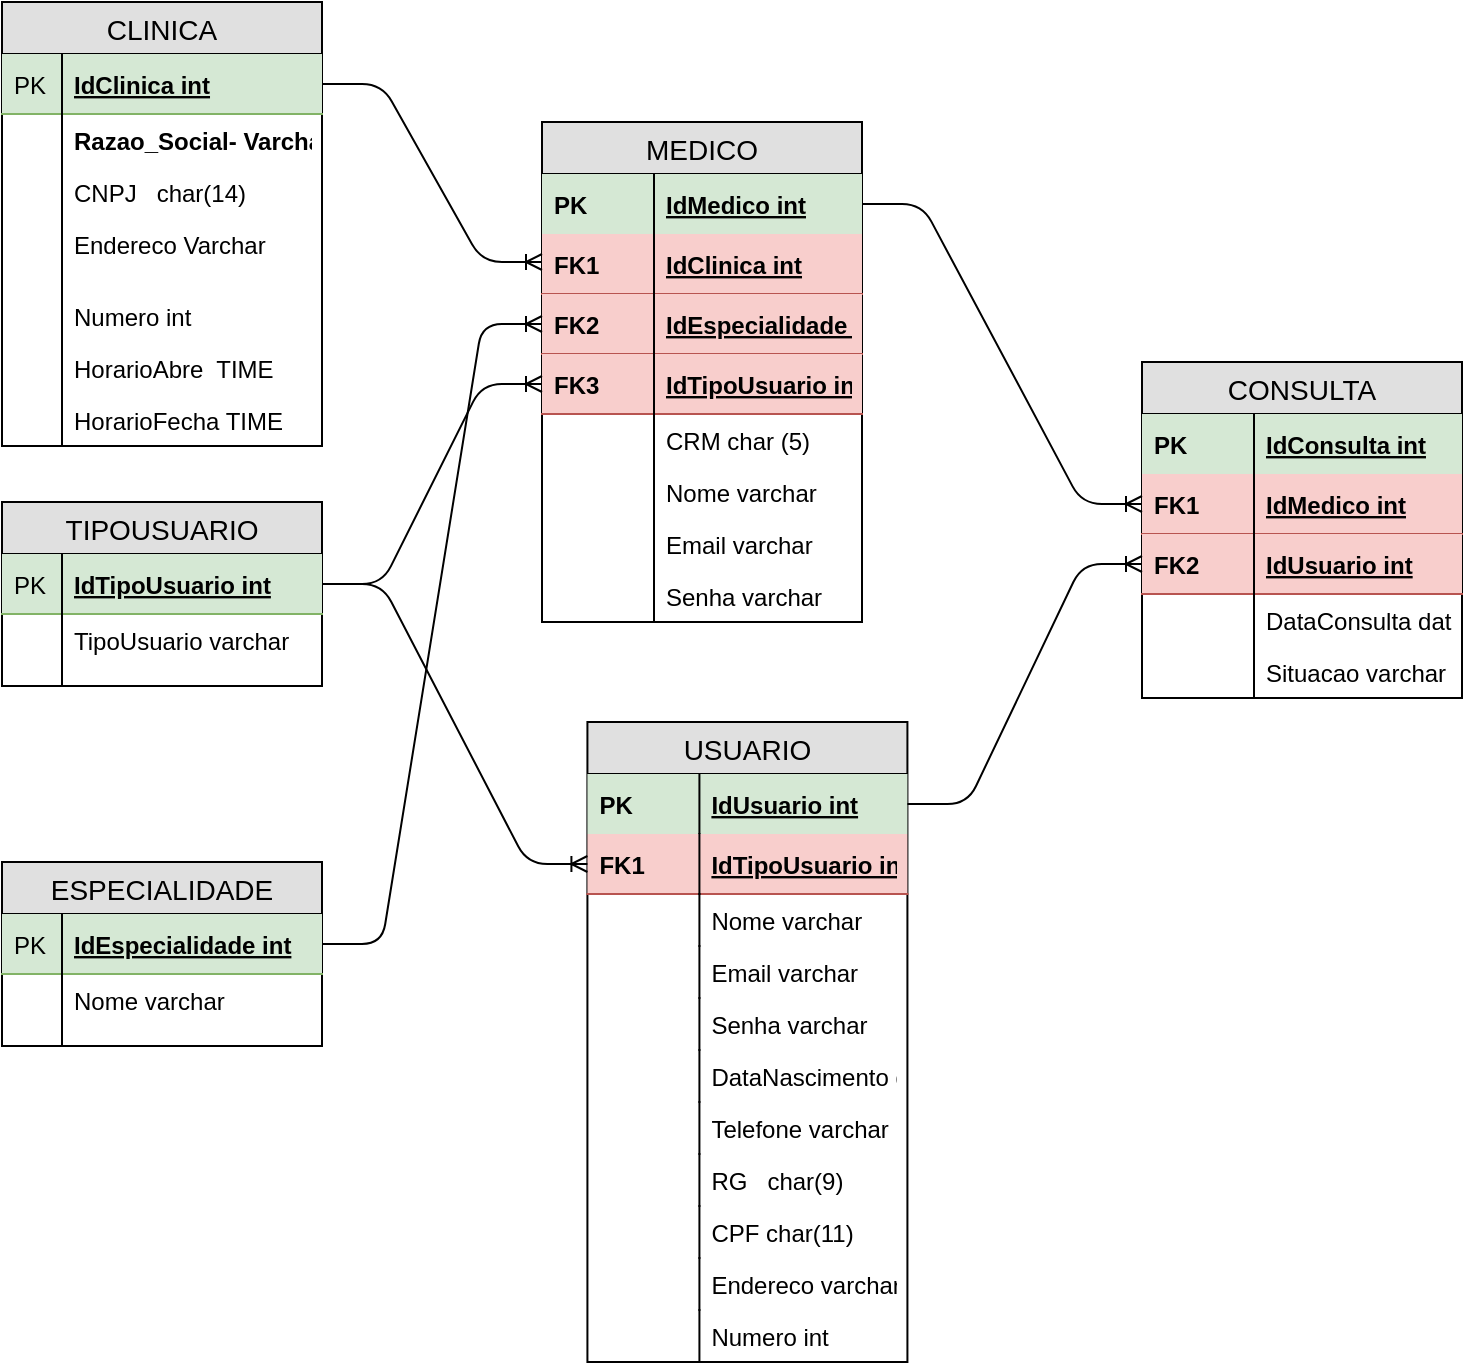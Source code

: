 <mxfile version="12.6.8"><diagram id="4eHoiyAixf6WIyjZ4Jpo" name="Page-1"><mxGraphModel dx="1221" dy="682" grid="1" gridSize="10" guides="1" tooltips="1" connect="1" arrows="1" fold="1" page="1" pageScale="1" pageWidth="827" pageHeight="1169" math="0" shadow="0"><root><mxCell id="0"/><mxCell id="1" parent="0"/><mxCell id="Pijw2RwQSGGwJUtsD_-1-62" value="CLINICA" style="swimlane;fontStyle=0;childLayout=stackLayout;horizontal=1;startSize=26;fillColor=#e0e0e0;horizontalStack=0;resizeParent=1;resizeParentMax=0;resizeLast=0;collapsible=1;marginBottom=0;swimlaneFillColor=#ffffff;align=center;fontSize=14;" parent="1" vertex="1"><mxGeometry x="40" y="10" width="160" height="222" as="geometry"/></mxCell><mxCell id="Pijw2RwQSGGwJUtsD_-1-63" value="IdClinica int" style="shape=partialRectangle;top=0;left=0;right=0;bottom=1;align=left;verticalAlign=middle;fillColor=#d5e8d4;spacingLeft=34;spacingRight=4;overflow=hidden;rotatable=0;points=[[0,0.5],[1,0.5]];portConstraint=eastwest;dropTarget=0;fontStyle=5;fontSize=12;strokeColor=#82b366;" parent="Pijw2RwQSGGwJUtsD_-1-62" vertex="1"><mxGeometry y="26" width="160" height="30" as="geometry"/></mxCell><mxCell id="Pijw2RwQSGGwJUtsD_-1-64" value="PK" style="shape=partialRectangle;top=0;left=0;bottom=0;fillColor=none;align=left;verticalAlign=middle;spacingLeft=4;spacingRight=4;overflow=hidden;rotatable=0;points=[];portConstraint=eastwest;part=1;fontSize=12;" parent="Pijw2RwQSGGwJUtsD_-1-63" vertex="1" connectable="0"><mxGeometry width="30" height="30" as="geometry"/></mxCell><mxCell id="Pijw2RwQSGGwJUtsD_-1-65" value="Razao_Social- Varchar" style="shape=partialRectangle;top=0;left=0;right=0;bottom=0;align=left;verticalAlign=top;fillColor=none;spacingLeft=34;spacingRight=4;overflow=hidden;rotatable=0;points=[[0,0.5],[1,0.5]];portConstraint=eastwest;dropTarget=0;fontSize=12;fontStyle=1" parent="Pijw2RwQSGGwJUtsD_-1-62" vertex="1"><mxGeometry y="56" width="160" height="26" as="geometry"/></mxCell><mxCell id="Pijw2RwQSGGwJUtsD_-1-66" value="" style="shape=partialRectangle;top=0;left=0;bottom=0;fillColor=none;align=left;verticalAlign=top;spacingLeft=4;spacingRight=4;overflow=hidden;rotatable=0;points=[];portConstraint=eastwest;part=1;fontSize=12;" parent="Pijw2RwQSGGwJUtsD_-1-65" vertex="1" connectable="0"><mxGeometry width="30" height="26" as="geometry"/></mxCell><mxCell id="Pijw2RwQSGGwJUtsD_-1-67" value="CNPJ   char(14)" style="shape=partialRectangle;top=0;left=0;right=0;bottom=0;align=left;verticalAlign=top;fillColor=none;spacingLeft=34;spacingRight=4;overflow=hidden;rotatable=0;points=[[0,0.5],[1,0.5]];portConstraint=eastwest;dropTarget=0;fontSize=12;" parent="Pijw2RwQSGGwJUtsD_-1-62" vertex="1"><mxGeometry y="82" width="160" height="26" as="geometry"/></mxCell><mxCell id="Pijw2RwQSGGwJUtsD_-1-68" value="" style="shape=partialRectangle;top=0;left=0;bottom=0;fillColor=none;align=left;verticalAlign=top;spacingLeft=4;spacingRight=4;overflow=hidden;rotatable=0;points=[];portConstraint=eastwest;part=1;fontSize=12;" parent="Pijw2RwQSGGwJUtsD_-1-67" vertex="1" connectable="0"><mxGeometry width="30" height="26" as="geometry"/></mxCell><mxCell id="Pijw2RwQSGGwJUtsD_-1-69" value="Endereco Varchar" style="shape=partialRectangle;top=0;left=0;right=0;bottom=0;align=left;verticalAlign=top;fillColor=none;spacingLeft=34;spacingRight=4;overflow=hidden;rotatable=0;points=[[0,0.5],[1,0.5]];portConstraint=eastwest;dropTarget=0;fontSize=12;" parent="Pijw2RwQSGGwJUtsD_-1-62" vertex="1"><mxGeometry y="108" width="160" height="26" as="geometry"/></mxCell><mxCell id="Pijw2RwQSGGwJUtsD_-1-70" value="" style="shape=partialRectangle;top=0;left=0;bottom=0;fillColor=none;align=left;verticalAlign=top;spacingLeft=4;spacingRight=4;overflow=hidden;rotatable=0;points=[];portConstraint=eastwest;part=1;fontSize=12;" parent="Pijw2RwQSGGwJUtsD_-1-69" vertex="1" connectable="0"><mxGeometry width="30" height="26" as="geometry"/></mxCell><mxCell id="Pijw2RwQSGGwJUtsD_-1-71" value="" style="shape=partialRectangle;top=0;left=0;right=0;bottom=0;align=left;verticalAlign=top;fillColor=none;spacingLeft=34;spacingRight=4;overflow=hidden;rotatable=0;points=[[0,0.5],[1,0.5]];portConstraint=eastwest;dropTarget=0;fontSize=12;" parent="Pijw2RwQSGGwJUtsD_-1-62" vertex="1"><mxGeometry y="134" width="160" height="10" as="geometry"/></mxCell><mxCell id="Pijw2RwQSGGwJUtsD_-1-72" value="" style="shape=partialRectangle;top=0;left=0;bottom=0;fillColor=none;align=left;verticalAlign=top;spacingLeft=4;spacingRight=4;overflow=hidden;rotatable=0;points=[];portConstraint=eastwest;part=1;fontSize=12;" parent="Pijw2RwQSGGwJUtsD_-1-71" vertex="1" connectable="0"><mxGeometry width="30" height="10" as="geometry"/></mxCell><mxCell id="Pijw2RwQSGGwJUtsD_-1-199" value="Numero int" style="shape=partialRectangle;top=0;left=0;right=0;bottom=0;align=left;verticalAlign=top;fillColor=none;spacingLeft=34;spacingRight=4;overflow=hidden;rotatable=0;points=[[0,0.5],[1,0.5]];portConstraint=eastwest;dropTarget=0;fontSize=12;" parent="Pijw2RwQSGGwJUtsD_-1-62" vertex="1"><mxGeometry y="144" width="160" height="26" as="geometry"/></mxCell><mxCell id="Pijw2RwQSGGwJUtsD_-1-200" value="" style="shape=partialRectangle;top=0;left=0;bottom=0;fillColor=none;align=left;verticalAlign=top;spacingLeft=4;spacingRight=4;overflow=hidden;rotatable=0;points=[];portConstraint=eastwest;part=1;fontSize=12;" parent="Pijw2RwQSGGwJUtsD_-1-199" vertex="1" connectable="0"><mxGeometry width="30" height="26" as="geometry"/></mxCell><mxCell id="2WoIp76aGdpU7HXuf4T0-1" value="HorarioAbre  TIME" style="shape=partialRectangle;top=0;left=0;right=0;bottom=0;align=left;verticalAlign=top;fillColor=none;spacingLeft=34;spacingRight=4;overflow=hidden;rotatable=0;points=[[0,0.5],[1,0.5]];portConstraint=eastwest;dropTarget=0;fontSize=12;" parent="Pijw2RwQSGGwJUtsD_-1-62" vertex="1"><mxGeometry y="170" width="160" height="26" as="geometry"/></mxCell><mxCell id="2WoIp76aGdpU7HXuf4T0-2" value="" style="shape=partialRectangle;top=0;left=0;bottom=0;fillColor=none;align=left;verticalAlign=top;spacingLeft=4;spacingRight=4;overflow=hidden;rotatable=0;points=[];portConstraint=eastwest;part=1;fontSize=12;" parent="2WoIp76aGdpU7HXuf4T0-1" vertex="1" connectable="0"><mxGeometry width="30" height="26" as="geometry"/></mxCell><mxCell id="2WoIp76aGdpU7HXuf4T0-3" value="HorarioFecha TIME" style="shape=partialRectangle;top=0;left=0;right=0;bottom=0;align=left;verticalAlign=top;fillColor=none;spacingLeft=34;spacingRight=4;overflow=hidden;rotatable=0;points=[[0,0.5],[1,0.5]];portConstraint=eastwest;dropTarget=0;fontSize=12;" parent="Pijw2RwQSGGwJUtsD_-1-62" vertex="1"><mxGeometry y="196" width="160" height="26" as="geometry"/></mxCell><mxCell id="2WoIp76aGdpU7HXuf4T0-4" value="" style="shape=partialRectangle;top=0;left=0;bottom=0;fillColor=none;align=left;verticalAlign=top;spacingLeft=4;spacingRight=4;overflow=hidden;rotatable=0;points=[];portConstraint=eastwest;part=1;fontSize=12;" parent="2WoIp76aGdpU7HXuf4T0-3" vertex="1" connectable="0"><mxGeometry width="30" height="26" as="geometry"/></mxCell><mxCell id="Pijw2RwQSGGwJUtsD_-1-96" value="CONSULTA" style="swimlane;fontStyle=0;childLayout=stackLayout;horizontal=1;startSize=26;fillColor=#e0e0e0;horizontalStack=0;resizeParent=1;resizeParentMax=0;resizeLast=0;collapsible=1;marginBottom=0;swimlaneFillColor=#ffffff;align=center;fontSize=14;" parent="1" vertex="1"><mxGeometry x="610" y="190" width="160" height="168" as="geometry"/></mxCell><mxCell id="Pijw2RwQSGGwJUtsD_-1-97" value="IdConsulta int" style="shape=partialRectangle;top=0;left=0;right=0;bottom=0;align=left;verticalAlign=middle;fillColor=#d5e8d4;spacingLeft=60;spacingRight=4;overflow=hidden;rotatable=0;points=[[0,0.5],[1,0.5]];portConstraint=eastwest;dropTarget=0;fontStyle=5;fontSize=12;strokeColor=#82b366;" parent="Pijw2RwQSGGwJUtsD_-1-96" vertex="1"><mxGeometry y="26" width="160" height="30" as="geometry"/></mxCell><mxCell id="Pijw2RwQSGGwJUtsD_-1-98" value="PK" style="shape=partialRectangle;fontStyle=1;top=0;left=0;bottom=0;fillColor=none;align=left;verticalAlign=middle;spacingLeft=4;spacingRight=4;overflow=hidden;rotatable=0;points=[];portConstraint=eastwest;part=1;fontSize=12;" parent="Pijw2RwQSGGwJUtsD_-1-97" vertex="1" connectable="0"><mxGeometry width="56" height="30" as="geometry"/></mxCell><mxCell id="Pijw2RwQSGGwJUtsD_-1-99" value="IdMedico int" style="shape=partialRectangle;top=0;left=0;right=0;bottom=1;align=left;verticalAlign=middle;fillColor=#f8cecc;spacingLeft=60;spacingRight=4;overflow=hidden;rotatable=0;points=[[0,0.5],[1,0.5]];portConstraint=eastwest;dropTarget=0;fontStyle=5;fontSize=12;strokeColor=#b85450;" parent="Pijw2RwQSGGwJUtsD_-1-96" vertex="1"><mxGeometry y="56" width="160" height="30" as="geometry"/></mxCell><mxCell id="Pijw2RwQSGGwJUtsD_-1-100" value="FK1" style="shape=partialRectangle;fontStyle=1;top=0;left=0;bottom=0;fillColor=none;align=left;verticalAlign=middle;spacingLeft=4;spacingRight=4;overflow=hidden;rotatable=0;points=[];portConstraint=eastwest;part=1;fontSize=12;" parent="Pijw2RwQSGGwJUtsD_-1-99" vertex="1" connectable="0"><mxGeometry width="56" height="30" as="geometry"/></mxCell><mxCell id="Pijw2RwQSGGwJUtsD_-1-153" value="IdUsuario int" style="shape=partialRectangle;top=0;left=0;right=0;bottom=1;align=left;verticalAlign=middle;fillColor=#f8cecc;spacingLeft=60;spacingRight=4;overflow=hidden;rotatable=0;points=[[0,0.5],[1,0.5]];portConstraint=eastwest;dropTarget=0;fontStyle=5;fontSize=12;strokeColor=#b85450;" parent="Pijw2RwQSGGwJUtsD_-1-96" vertex="1"><mxGeometry y="86" width="160" height="30" as="geometry"/></mxCell><mxCell id="Pijw2RwQSGGwJUtsD_-1-154" value="FK2" style="shape=partialRectangle;fontStyle=1;top=0;left=0;bottom=0;fillColor=none;align=left;verticalAlign=middle;spacingLeft=4;spacingRight=4;overflow=hidden;rotatable=0;points=[];portConstraint=eastwest;part=1;fontSize=12;" parent="Pijw2RwQSGGwJUtsD_-1-153" vertex="1" connectable="0"><mxGeometry width="56" height="30" as="geometry"/></mxCell><mxCell id="Pijw2RwQSGGwJUtsD_-1-101" value="DataConsulta datetime2" style="shape=partialRectangle;top=0;left=0;right=0;bottom=0;align=left;verticalAlign=top;fillColor=none;spacingLeft=60;spacingRight=4;overflow=hidden;rotatable=0;points=[[0,0.5],[1,0.5]];portConstraint=eastwest;dropTarget=0;fontSize=12;" parent="Pijw2RwQSGGwJUtsD_-1-96" vertex="1"><mxGeometry y="116" width="160" height="26" as="geometry"/></mxCell><mxCell id="Pijw2RwQSGGwJUtsD_-1-102" value="" style="shape=partialRectangle;top=0;left=0;bottom=0;fillColor=none;align=left;verticalAlign=top;spacingLeft=4;spacingRight=4;overflow=hidden;rotatable=0;points=[];portConstraint=eastwest;part=1;fontSize=12;" parent="Pijw2RwQSGGwJUtsD_-1-101" vertex="1" connectable="0"><mxGeometry width="56" height="26" as="geometry"/></mxCell><mxCell id="Pijw2RwQSGGwJUtsD_-1-157" value="Situacao varchar" style="shape=partialRectangle;top=0;left=0;right=0;bottom=0;align=left;verticalAlign=top;fillColor=none;spacingLeft=60;spacingRight=4;overflow=hidden;rotatable=0;points=[[0,0.5],[1,0.5]];portConstraint=eastwest;dropTarget=0;fontSize=12;" parent="Pijw2RwQSGGwJUtsD_-1-96" vertex="1"><mxGeometry y="142" width="160" height="26" as="geometry"/></mxCell><mxCell id="Pijw2RwQSGGwJUtsD_-1-158" value="" style="shape=partialRectangle;top=0;left=0;bottom=0;fillColor=none;align=left;verticalAlign=top;spacingLeft=4;spacingRight=4;overflow=hidden;rotatable=0;points=[];portConstraint=eastwest;part=1;fontSize=12;" parent="Pijw2RwQSGGwJUtsD_-1-157" vertex="1" connectable="0"><mxGeometry width="56" height="26" as="geometry"/></mxCell><mxCell id="Pijw2RwQSGGwJUtsD_-1-103" value="ESPECIALIDADE" style="swimlane;fontStyle=0;childLayout=stackLayout;horizontal=1;startSize=26;fillColor=#e0e0e0;horizontalStack=0;resizeParent=1;resizeParentMax=0;resizeLast=0;collapsible=1;marginBottom=0;swimlaneFillColor=#ffffff;align=center;fontSize=14;" parent="1" vertex="1"><mxGeometry x="40" y="440" width="160" height="92" as="geometry"/></mxCell><mxCell id="Pijw2RwQSGGwJUtsD_-1-104" value="IdEspecialidade int" style="shape=partialRectangle;top=0;left=0;right=0;bottom=1;align=left;verticalAlign=middle;fillColor=#d5e8d4;spacingLeft=34;spacingRight=4;overflow=hidden;rotatable=0;points=[[0,0.5],[1,0.5]];portConstraint=eastwest;dropTarget=0;fontStyle=5;fontSize=12;strokeColor=#82b366;" parent="Pijw2RwQSGGwJUtsD_-1-103" vertex="1"><mxGeometry y="26" width="160" height="30" as="geometry"/></mxCell><mxCell id="Pijw2RwQSGGwJUtsD_-1-105" value="PK" style="shape=partialRectangle;top=0;left=0;bottom=0;fillColor=none;align=left;verticalAlign=middle;spacingLeft=4;spacingRight=4;overflow=hidden;rotatable=0;points=[];portConstraint=eastwest;part=1;fontSize=12;" parent="Pijw2RwQSGGwJUtsD_-1-104" vertex="1" connectable="0"><mxGeometry width="30" height="30" as="geometry"/></mxCell><mxCell id="Pijw2RwQSGGwJUtsD_-1-106" value="Nome varchar" style="shape=partialRectangle;top=0;left=0;right=0;bottom=0;align=left;verticalAlign=top;fillColor=none;spacingLeft=34;spacingRight=4;overflow=hidden;rotatable=0;points=[[0,0.5],[1,0.5]];portConstraint=eastwest;dropTarget=0;fontSize=12;" parent="Pijw2RwQSGGwJUtsD_-1-103" vertex="1"><mxGeometry y="56" width="160" height="26" as="geometry"/></mxCell><mxCell id="Pijw2RwQSGGwJUtsD_-1-107" value="" style="shape=partialRectangle;top=0;left=0;bottom=0;fillColor=none;align=left;verticalAlign=top;spacingLeft=4;spacingRight=4;overflow=hidden;rotatable=0;points=[];portConstraint=eastwest;part=1;fontSize=12;" parent="Pijw2RwQSGGwJUtsD_-1-106" vertex="1" connectable="0"><mxGeometry width="30" height="26" as="geometry"/></mxCell><mxCell id="Pijw2RwQSGGwJUtsD_-1-112" value="" style="shape=partialRectangle;top=0;left=0;right=0;bottom=0;align=left;verticalAlign=top;fillColor=none;spacingLeft=34;spacingRight=4;overflow=hidden;rotatable=0;points=[[0,0.5],[1,0.5]];portConstraint=eastwest;dropTarget=0;fontSize=12;" parent="Pijw2RwQSGGwJUtsD_-1-103" vertex="1"><mxGeometry y="82" width="160" height="10" as="geometry"/></mxCell><mxCell id="Pijw2RwQSGGwJUtsD_-1-113" value="" style="shape=partialRectangle;top=0;left=0;bottom=0;fillColor=none;align=left;verticalAlign=top;spacingLeft=4;spacingRight=4;overflow=hidden;rotatable=0;points=[];portConstraint=eastwest;part=1;fontSize=12;" parent="Pijw2RwQSGGwJUtsD_-1-112" vertex="1" connectable="0"><mxGeometry width="30" height="10" as="geometry"/></mxCell><mxCell id="Pijw2RwQSGGwJUtsD_-1-114" value="TIPOUSUARIO" style="swimlane;fontStyle=0;childLayout=stackLayout;horizontal=1;startSize=26;fillColor=#e0e0e0;horizontalStack=0;resizeParent=1;resizeParentMax=0;resizeLast=0;collapsible=1;marginBottom=0;swimlaneFillColor=#ffffff;align=center;fontSize=14;" parent="1" vertex="1"><mxGeometry x="40" y="260" width="160" height="92" as="geometry"/></mxCell><mxCell id="Pijw2RwQSGGwJUtsD_-1-115" value="IdTipoUsuario int" style="shape=partialRectangle;top=0;left=0;right=0;bottom=1;align=left;verticalAlign=middle;fillColor=#d5e8d4;spacingLeft=34;spacingRight=4;overflow=hidden;rotatable=0;points=[[0,0.5],[1,0.5]];portConstraint=eastwest;dropTarget=0;fontStyle=5;fontSize=12;strokeColor=#82b366;" parent="Pijw2RwQSGGwJUtsD_-1-114" vertex="1"><mxGeometry y="26" width="160" height="30" as="geometry"/></mxCell><mxCell id="Pijw2RwQSGGwJUtsD_-1-116" value="PK" style="shape=partialRectangle;top=0;left=0;bottom=0;fillColor=none;align=left;verticalAlign=middle;spacingLeft=4;spacingRight=4;overflow=hidden;rotatable=0;points=[];portConstraint=eastwest;part=1;fontSize=12;" parent="Pijw2RwQSGGwJUtsD_-1-115" vertex="1" connectable="0"><mxGeometry width="30" height="30" as="geometry"/></mxCell><mxCell id="Pijw2RwQSGGwJUtsD_-1-117" value="TipoUsuario varchar" style="shape=partialRectangle;top=0;left=0;right=0;bottom=0;align=left;verticalAlign=top;fillColor=none;spacingLeft=34;spacingRight=4;overflow=hidden;rotatable=0;points=[[0,0.5],[1,0.5]];portConstraint=eastwest;dropTarget=0;fontSize=12;" parent="Pijw2RwQSGGwJUtsD_-1-114" vertex="1"><mxGeometry y="56" width="160" height="26" as="geometry"/></mxCell><mxCell id="Pijw2RwQSGGwJUtsD_-1-118" value="" style="shape=partialRectangle;top=0;left=0;bottom=0;fillColor=none;align=left;verticalAlign=top;spacingLeft=4;spacingRight=4;overflow=hidden;rotatable=0;points=[];portConstraint=eastwest;part=1;fontSize=12;" parent="Pijw2RwQSGGwJUtsD_-1-117" vertex="1" connectable="0"><mxGeometry width="30" height="26" as="geometry"/></mxCell><mxCell id="Pijw2RwQSGGwJUtsD_-1-123" value="" style="shape=partialRectangle;top=0;left=0;right=0;bottom=0;align=left;verticalAlign=top;fillColor=none;spacingLeft=34;spacingRight=4;overflow=hidden;rotatable=0;points=[[0,0.5],[1,0.5]];portConstraint=eastwest;dropTarget=0;fontSize=12;" parent="Pijw2RwQSGGwJUtsD_-1-114" vertex="1"><mxGeometry y="82" width="160" height="10" as="geometry"/></mxCell><mxCell id="Pijw2RwQSGGwJUtsD_-1-124" value="" style="shape=partialRectangle;top=0;left=0;bottom=0;fillColor=none;align=left;verticalAlign=top;spacingLeft=4;spacingRight=4;overflow=hidden;rotatable=0;points=[];portConstraint=eastwest;part=1;fontSize=12;" parent="Pijw2RwQSGGwJUtsD_-1-123" vertex="1" connectable="0"><mxGeometry width="30" height="10" as="geometry"/></mxCell><mxCell id="Pijw2RwQSGGwJUtsD_-1-125" value="MEDICO" style="swimlane;fontStyle=0;childLayout=stackLayout;horizontal=1;startSize=26;fillColor=#e0e0e0;horizontalStack=0;resizeParent=1;resizeParentMax=0;resizeLast=0;collapsible=1;marginBottom=0;swimlaneFillColor=#ffffff;align=center;fontSize=14;" parent="1" vertex="1"><mxGeometry x="310" y="70" width="160" height="250" as="geometry"/></mxCell><mxCell id="Pijw2RwQSGGwJUtsD_-1-126" value="IdMedico int" style="shape=partialRectangle;top=0;left=0;right=0;bottom=0;align=left;verticalAlign=middle;fillColor=#d5e8d4;spacingLeft=60;spacingRight=4;overflow=hidden;rotatable=0;points=[[0,0.5],[1,0.5]];portConstraint=eastwest;dropTarget=0;fontStyle=5;fontSize=12;strokeColor=#82b366;" parent="Pijw2RwQSGGwJUtsD_-1-125" vertex="1"><mxGeometry y="26" width="160" height="30" as="geometry"/></mxCell><mxCell id="Pijw2RwQSGGwJUtsD_-1-127" value="PK" style="shape=partialRectangle;fontStyle=1;top=0;left=0;bottom=0;fillColor=none;align=left;verticalAlign=middle;spacingLeft=4;spacingRight=4;overflow=hidden;rotatable=0;points=[];portConstraint=eastwest;part=1;fontSize=12;" parent="Pijw2RwQSGGwJUtsD_-1-126" vertex="1" connectable="0"><mxGeometry width="56" height="30" as="geometry"/></mxCell><mxCell id="Pijw2RwQSGGwJUtsD_-1-128" value="IdClinica int" style="shape=partialRectangle;top=0;left=0;right=0;bottom=1;align=left;verticalAlign=middle;fillColor=#f8cecc;spacingLeft=60;spacingRight=4;overflow=hidden;rotatable=0;points=[[0,0.5],[1,0.5]];portConstraint=eastwest;dropTarget=0;fontStyle=5;fontSize=12;strokeColor=#b85450;" parent="Pijw2RwQSGGwJUtsD_-1-125" vertex="1"><mxGeometry y="56" width="160" height="30" as="geometry"/></mxCell><mxCell id="Pijw2RwQSGGwJUtsD_-1-129" value="FK1" style="shape=partialRectangle;fontStyle=1;top=0;left=0;bottom=0;fillColor=none;align=left;verticalAlign=middle;spacingLeft=4;spacingRight=4;overflow=hidden;rotatable=0;points=[];portConstraint=eastwest;part=1;fontSize=12;" parent="Pijw2RwQSGGwJUtsD_-1-128" vertex="1" connectable="0"><mxGeometry width="56" height="30" as="geometry"/></mxCell><mxCell id="Pijw2RwQSGGwJUtsD_-1-151" value="IdEspecialidade int" style="shape=partialRectangle;top=0;left=0;right=0;bottom=1;align=left;verticalAlign=middle;fillColor=#f8cecc;spacingLeft=60;spacingRight=4;overflow=hidden;rotatable=0;points=[[0,0.5],[1,0.5]];portConstraint=eastwest;dropTarget=0;fontStyle=5;fontSize=12;strokeColor=#b85450;" parent="Pijw2RwQSGGwJUtsD_-1-125" vertex="1"><mxGeometry y="86" width="160" height="30" as="geometry"/></mxCell><mxCell id="Pijw2RwQSGGwJUtsD_-1-152" value="FK2" style="shape=partialRectangle;fontStyle=1;top=0;left=0;bottom=0;fillColor=none;align=left;verticalAlign=middle;spacingLeft=4;spacingRight=4;overflow=hidden;rotatable=0;points=[];portConstraint=eastwest;part=1;fontSize=12;" parent="Pijw2RwQSGGwJUtsD_-1-151" vertex="1" connectable="0"><mxGeometry width="56" height="30" as="geometry"/></mxCell><mxCell id="Pijw2RwQSGGwJUtsD_-1-195" value="IdTipoUsuario int" style="shape=partialRectangle;top=0;left=0;right=0;bottom=1;align=left;verticalAlign=middle;fillColor=#f8cecc;spacingLeft=60;spacingRight=4;overflow=hidden;rotatable=0;points=[[0,0.5],[1,0.5]];portConstraint=eastwest;dropTarget=0;fontStyle=5;fontSize=12;strokeColor=#b85450;" parent="Pijw2RwQSGGwJUtsD_-1-125" vertex="1"><mxGeometry y="116" width="160" height="30" as="geometry"/></mxCell><mxCell id="Pijw2RwQSGGwJUtsD_-1-196" value="FK3" style="shape=partialRectangle;fontStyle=1;top=0;left=0;bottom=0;fillColor=none;align=left;verticalAlign=middle;spacingLeft=4;spacingRight=4;overflow=hidden;rotatable=0;points=[];portConstraint=eastwest;part=1;fontSize=12;" parent="Pijw2RwQSGGwJUtsD_-1-195" vertex="1" connectable="0"><mxGeometry width="56" height="30" as="geometry"/></mxCell><mxCell id="Pijw2RwQSGGwJUtsD_-1-130" value="CRM char (5)" style="shape=partialRectangle;top=0;left=0;right=0;bottom=0;align=left;verticalAlign=top;fillColor=none;spacingLeft=60;spacingRight=4;overflow=hidden;rotatable=0;points=[[0,0.5],[1,0.5]];portConstraint=eastwest;dropTarget=0;fontSize=12;" parent="Pijw2RwQSGGwJUtsD_-1-125" vertex="1"><mxGeometry y="146" width="160" height="26" as="geometry"/></mxCell><mxCell id="Pijw2RwQSGGwJUtsD_-1-131" value="" style="shape=partialRectangle;top=0;left=0;bottom=0;fillColor=none;align=left;verticalAlign=top;spacingLeft=4;spacingRight=4;overflow=hidden;rotatable=0;points=[];portConstraint=eastwest;part=1;fontSize=12;" parent="Pijw2RwQSGGwJUtsD_-1-130" vertex="1" connectable="0"><mxGeometry width="56" height="26" as="geometry"/></mxCell><mxCell id="Pijw2RwQSGGwJUtsD_-1-132" value="Nome varchar " style="shape=partialRectangle;top=0;left=0;right=0;bottom=0;align=left;verticalAlign=top;fillColor=none;spacingLeft=60;spacingRight=4;overflow=hidden;rotatable=0;points=[[0,0.5],[1,0.5]];portConstraint=eastwest;dropTarget=0;fontSize=12;" parent="Pijw2RwQSGGwJUtsD_-1-125" vertex="1"><mxGeometry y="172" width="160" height="26" as="geometry"/></mxCell><mxCell id="Pijw2RwQSGGwJUtsD_-1-133" value="" style="shape=partialRectangle;top=0;left=0;bottom=0;fillColor=none;align=left;verticalAlign=top;spacingLeft=4;spacingRight=4;overflow=hidden;rotatable=0;points=[];portConstraint=eastwest;part=1;fontSize=12;" parent="Pijw2RwQSGGwJUtsD_-1-132" vertex="1" connectable="0"><mxGeometry width="56" height="26" as="geometry"/></mxCell><mxCell id="Pijw2RwQSGGwJUtsD_-1-134" value="Email varchar " style="shape=partialRectangle;top=0;left=0;right=0;bottom=0;align=left;verticalAlign=top;fillColor=none;spacingLeft=60;spacingRight=4;overflow=hidden;rotatable=0;points=[[0,0.5],[1,0.5]];portConstraint=eastwest;dropTarget=0;fontSize=12;" parent="Pijw2RwQSGGwJUtsD_-1-125" vertex="1"><mxGeometry y="198" width="160" height="26" as="geometry"/></mxCell><mxCell id="Pijw2RwQSGGwJUtsD_-1-135" value="" style="shape=partialRectangle;top=0;left=0;bottom=0;fillColor=none;align=left;verticalAlign=top;spacingLeft=4;spacingRight=4;overflow=hidden;rotatable=0;points=[];portConstraint=eastwest;part=1;fontSize=12;" parent="Pijw2RwQSGGwJUtsD_-1-134" vertex="1" connectable="0"><mxGeometry width="56" height="26" as="geometry"/></mxCell><mxCell id="2WoIp76aGdpU7HXuf4T0-5" value="Senha varchar " style="shape=partialRectangle;top=0;left=0;right=0;bottom=0;align=left;verticalAlign=top;fillColor=none;spacingLeft=60;spacingRight=4;overflow=hidden;rotatable=0;points=[[0,0.5],[1,0.5]];portConstraint=eastwest;dropTarget=0;fontSize=12;" parent="Pijw2RwQSGGwJUtsD_-1-125" vertex="1"><mxGeometry y="224" width="160" height="26" as="geometry"/></mxCell><mxCell id="2WoIp76aGdpU7HXuf4T0-6" value="" style="shape=partialRectangle;top=0;left=0;bottom=0;fillColor=none;align=left;verticalAlign=top;spacingLeft=4;spacingRight=4;overflow=hidden;rotatable=0;points=[];portConstraint=eastwest;part=1;fontSize=12;" parent="2WoIp76aGdpU7HXuf4T0-5" vertex="1" connectable="0"><mxGeometry width="56" height="26" as="geometry"/></mxCell><mxCell id="Pijw2RwQSGGwJUtsD_-1-159" value="USUARIO" style="swimlane;fontStyle=0;childLayout=stackLayout;horizontal=1;startSize=26;fillColor=#e0e0e0;horizontalStack=0;resizeParent=1;resizeParentMax=0;resizeLast=0;collapsible=1;marginBottom=0;swimlaneFillColor=#ffffff;align=center;fontSize=14;" parent="1" vertex="1"><mxGeometry x="332.71" y="370" width="160" height="320" as="geometry"/></mxCell><mxCell id="Pijw2RwQSGGwJUtsD_-1-160" value="IdUsuario int" style="shape=partialRectangle;top=0;left=0;right=0;bottom=0;align=left;verticalAlign=middle;fillColor=#d5e8d4;spacingLeft=60;spacingRight=4;overflow=hidden;rotatable=0;points=[[0,0.5],[1,0.5]];portConstraint=eastwest;dropTarget=0;fontStyle=5;fontSize=12;strokeColor=#82b366;" parent="Pijw2RwQSGGwJUtsD_-1-159" vertex="1"><mxGeometry y="26" width="160" height="30" as="geometry"/></mxCell><mxCell id="Pijw2RwQSGGwJUtsD_-1-161" value="PK" style="shape=partialRectangle;fontStyle=1;top=0;left=0;bottom=0;fillColor=none;align=left;verticalAlign=middle;spacingLeft=4;spacingRight=4;overflow=hidden;rotatable=0;points=[];portConstraint=eastwest;part=1;fontSize=12;" parent="Pijw2RwQSGGwJUtsD_-1-160" vertex="1" connectable="0"><mxGeometry width="56" height="30" as="geometry"/></mxCell><mxCell id="Pijw2RwQSGGwJUtsD_-1-162" value="IdTipoUsuario int" style="shape=partialRectangle;top=0;left=0;right=0;bottom=1;align=left;verticalAlign=middle;fillColor=#f8cecc;spacingLeft=60;spacingRight=4;overflow=hidden;rotatable=0;points=[[0,0.5],[1,0.5]];portConstraint=eastwest;dropTarget=0;fontStyle=5;fontSize=12;strokeColor=#b85450;" parent="Pijw2RwQSGGwJUtsD_-1-159" vertex="1"><mxGeometry y="56" width="160" height="30" as="geometry"/></mxCell><mxCell id="Pijw2RwQSGGwJUtsD_-1-163" value="FK1" style="shape=partialRectangle;fontStyle=1;top=0;left=0;bottom=0;fillColor=none;align=left;verticalAlign=middle;spacingLeft=4;spacingRight=4;overflow=hidden;rotatable=0;points=[];portConstraint=eastwest;part=1;fontSize=12;" parent="Pijw2RwQSGGwJUtsD_-1-162" vertex="1" connectable="0"><mxGeometry width="56" height="30" as="geometry"/></mxCell><mxCell id="Pijw2RwQSGGwJUtsD_-1-164" value="Nome varchar" style="shape=partialRectangle;top=0;left=0;right=0;bottom=0;align=left;verticalAlign=top;fillColor=none;spacingLeft=60;spacingRight=4;overflow=hidden;rotatable=0;points=[[0,0.5],[1,0.5]];portConstraint=eastwest;dropTarget=0;fontSize=12;" parent="Pijw2RwQSGGwJUtsD_-1-159" vertex="1"><mxGeometry y="86" width="160" height="26" as="geometry"/></mxCell><mxCell id="Pijw2RwQSGGwJUtsD_-1-165" value="" style="shape=partialRectangle;top=0;left=0;bottom=0;fillColor=none;align=left;verticalAlign=top;spacingLeft=4;spacingRight=4;overflow=hidden;rotatable=0;points=[];portConstraint=eastwest;part=1;fontSize=12;" parent="Pijw2RwQSGGwJUtsD_-1-164" vertex="1" connectable="0"><mxGeometry width="56" height="26" as="geometry"/></mxCell><mxCell id="Pijw2RwQSGGwJUtsD_-1-166" value="Email varchar" style="shape=partialRectangle;top=0;left=0;right=0;bottom=0;align=left;verticalAlign=top;fillColor=none;spacingLeft=60;spacingRight=4;overflow=hidden;rotatable=0;points=[[0,0.5],[1,0.5]];portConstraint=eastwest;dropTarget=0;fontSize=12;" parent="Pijw2RwQSGGwJUtsD_-1-159" vertex="1"><mxGeometry y="112" width="160" height="26" as="geometry"/></mxCell><mxCell id="Pijw2RwQSGGwJUtsD_-1-167" value="" style="shape=partialRectangle;top=0;left=0;bottom=0;fillColor=none;align=left;verticalAlign=top;spacingLeft=4;spacingRight=4;overflow=hidden;rotatable=0;points=[];portConstraint=eastwest;part=1;fontSize=12;" parent="Pijw2RwQSGGwJUtsD_-1-166" vertex="1" connectable="0"><mxGeometry width="56" height="26" as="geometry"/></mxCell><mxCell id="Pijw2RwQSGGwJUtsD_-1-168" value="Senha varchar" style="shape=partialRectangle;top=0;left=0;right=0;bottom=0;align=left;verticalAlign=top;fillColor=none;spacingLeft=60;spacingRight=4;overflow=hidden;rotatable=0;points=[[0,0.5],[1,0.5]];portConstraint=eastwest;dropTarget=0;fontSize=12;" parent="Pijw2RwQSGGwJUtsD_-1-159" vertex="1"><mxGeometry y="138" width="160" height="26" as="geometry"/></mxCell><mxCell id="Pijw2RwQSGGwJUtsD_-1-169" value="" style="shape=partialRectangle;top=0;left=0;bottom=0;fillColor=none;align=left;verticalAlign=top;spacingLeft=4;spacingRight=4;overflow=hidden;rotatable=0;points=[];portConstraint=eastwest;part=1;fontSize=12;" parent="Pijw2RwQSGGwJUtsD_-1-168" vertex="1" connectable="0"><mxGeometry width="56" height="26" as="geometry"/></mxCell><mxCell id="Pijw2RwQSGGwJUtsD_-1-170" value="DataNascimento date time2" style="shape=partialRectangle;top=0;left=0;right=0;bottom=0;align=left;verticalAlign=top;fillColor=none;spacingLeft=60;spacingRight=4;overflow=hidden;rotatable=0;points=[[0,0.5],[1,0.5]];portConstraint=eastwest;dropTarget=0;fontSize=12;" parent="Pijw2RwQSGGwJUtsD_-1-159" vertex="1"><mxGeometry y="164" width="160" height="26" as="geometry"/></mxCell><mxCell id="Pijw2RwQSGGwJUtsD_-1-171" value="" style="shape=partialRectangle;top=0;left=0;bottom=0;fillColor=none;align=left;verticalAlign=top;spacingLeft=4;spacingRight=4;overflow=hidden;rotatable=0;points=[];portConstraint=eastwest;part=1;fontSize=12;" parent="Pijw2RwQSGGwJUtsD_-1-170" vertex="1" connectable="0"><mxGeometry width="56" height="26" as="geometry"/></mxCell><mxCell id="Pijw2RwQSGGwJUtsD_-1-172" value="Telefone varchar" style="shape=partialRectangle;top=0;left=0;right=0;bottom=0;align=left;verticalAlign=top;fillColor=none;spacingLeft=60;spacingRight=4;overflow=hidden;rotatable=0;points=[[0,0.5],[1,0.5]];portConstraint=eastwest;dropTarget=0;fontSize=12;" parent="Pijw2RwQSGGwJUtsD_-1-159" vertex="1"><mxGeometry y="190" width="160" height="26" as="geometry"/></mxCell><mxCell id="Pijw2RwQSGGwJUtsD_-1-173" value="" style="shape=partialRectangle;top=0;left=0;bottom=0;fillColor=none;align=left;verticalAlign=top;spacingLeft=4;spacingRight=4;overflow=hidden;rotatable=0;points=[];portConstraint=eastwest;part=1;fontSize=12;" parent="Pijw2RwQSGGwJUtsD_-1-172" vertex="1" connectable="0"><mxGeometry width="56" height="26" as="geometry"/></mxCell><mxCell id="Pijw2RwQSGGwJUtsD_-1-174" value="RG   char(9)" style="shape=partialRectangle;top=0;left=0;right=0;bottom=0;align=left;verticalAlign=top;fillColor=none;spacingLeft=60;spacingRight=4;overflow=hidden;rotatable=0;points=[[0,0.5],[1,0.5]];portConstraint=eastwest;dropTarget=0;fontSize=12;" parent="Pijw2RwQSGGwJUtsD_-1-159" vertex="1"><mxGeometry y="216" width="160" height="26" as="geometry"/></mxCell><mxCell id="Pijw2RwQSGGwJUtsD_-1-175" value="" style="shape=partialRectangle;top=0;left=0;bottom=0;fillColor=none;align=left;verticalAlign=top;spacingLeft=4;spacingRight=4;overflow=hidden;rotatable=0;points=[];portConstraint=eastwest;part=1;fontSize=12;" parent="Pijw2RwQSGGwJUtsD_-1-174" vertex="1" connectable="0"><mxGeometry width="56" height="26" as="geometry"/></mxCell><mxCell id="Pijw2RwQSGGwJUtsD_-1-176" value="CPF char(11)" style="shape=partialRectangle;top=0;left=0;right=0;bottom=0;align=left;verticalAlign=top;fillColor=none;spacingLeft=60;spacingRight=4;overflow=hidden;rotatable=0;points=[[0,0.5],[1,0.5]];portConstraint=eastwest;dropTarget=0;fontSize=12;" parent="Pijw2RwQSGGwJUtsD_-1-159" vertex="1"><mxGeometry y="242" width="160" height="26" as="geometry"/></mxCell><mxCell id="Pijw2RwQSGGwJUtsD_-1-177" value="" style="shape=partialRectangle;top=0;left=0;bottom=0;fillColor=none;align=left;verticalAlign=top;spacingLeft=4;spacingRight=4;overflow=hidden;rotatable=0;points=[];portConstraint=eastwest;part=1;fontSize=12;" parent="Pijw2RwQSGGwJUtsD_-1-176" vertex="1" connectable="0"><mxGeometry width="56" height="26" as="geometry"/></mxCell><mxCell id="Pijw2RwQSGGwJUtsD_-1-178" value="Endereco varchar" style="shape=partialRectangle;top=0;left=0;right=0;bottom=0;align=left;verticalAlign=top;fillColor=none;spacingLeft=60;spacingRight=4;overflow=hidden;rotatable=0;points=[[0,0.5],[1,0.5]];portConstraint=eastwest;dropTarget=0;fontSize=12;" parent="Pijw2RwQSGGwJUtsD_-1-159" vertex="1"><mxGeometry y="268" width="160" height="26" as="geometry"/></mxCell><mxCell id="Pijw2RwQSGGwJUtsD_-1-179" value="" style="shape=partialRectangle;top=0;left=0;bottom=0;fillColor=none;align=left;verticalAlign=top;spacingLeft=4;spacingRight=4;overflow=hidden;rotatable=0;points=[];portConstraint=eastwest;part=1;fontSize=12;" parent="Pijw2RwQSGGwJUtsD_-1-178" vertex="1" connectable="0"><mxGeometry width="56" height="26" as="geometry"/></mxCell><mxCell id="Pijw2RwQSGGwJUtsD_-1-197" value="Numero int" style="shape=partialRectangle;top=0;left=0;right=0;bottom=0;align=left;verticalAlign=top;fillColor=none;spacingLeft=60;spacingRight=4;overflow=hidden;rotatable=0;points=[[0,0.5],[1,0.5]];portConstraint=eastwest;dropTarget=0;fontSize=12;" parent="Pijw2RwQSGGwJUtsD_-1-159" vertex="1"><mxGeometry y="294" width="160" height="26" as="geometry"/></mxCell><mxCell id="Pijw2RwQSGGwJUtsD_-1-198" value="" style="shape=partialRectangle;top=0;left=0;bottom=0;fillColor=none;align=left;verticalAlign=top;spacingLeft=4;spacingRight=4;overflow=hidden;rotatable=0;points=[];portConstraint=eastwest;part=1;fontSize=12;" parent="Pijw2RwQSGGwJUtsD_-1-197" vertex="1" connectable="0"><mxGeometry width="56" height="26" as="geometry"/></mxCell><mxCell id="nbb9SAH9g23RDIGMySv5-1" value="" style="edgeStyle=entityRelationEdgeStyle;fontSize=12;html=1;endArrow=ERoneToMany;" edge="1" parent="1" source="Pijw2RwQSGGwJUtsD_-1-104" target="Pijw2RwQSGGwJUtsD_-1-151"><mxGeometry width="100" height="100" relative="1" as="geometry"><mxPoint x="200" y="490" as="sourcePoint"/><mxPoint x="300" y="390" as="targetPoint"/></mxGeometry></mxCell><mxCell id="nbb9SAH9g23RDIGMySv5-2" value="" style="edgeStyle=entityRelationEdgeStyle;fontSize=12;html=1;endArrow=ERoneToMany;exitX=1;exitY=0.5;exitDx=0;exitDy=0;entryX=0;entryY=0.5;entryDx=0;entryDy=0;" edge="1" parent="1" source="Pijw2RwQSGGwJUtsD_-1-115" target="Pijw2RwQSGGwJUtsD_-1-162"><mxGeometry width="100" height="100" relative="1" as="geometry"><mxPoint x="232.71" y="510" as="sourcePoint"/><mxPoint x="332.71" y="410" as="targetPoint"/></mxGeometry></mxCell><mxCell id="nbb9SAH9g23RDIGMySv5-5" value="" style="edgeStyle=entityRelationEdgeStyle;fontSize=12;html=1;endArrow=ERoneToMany;exitX=1;exitY=0.5;exitDx=0;exitDy=0;" edge="1" parent="1" source="Pijw2RwQSGGwJUtsD_-1-63"><mxGeometry width="100" height="100" relative="1" as="geometry"><mxPoint x="220" y="51" as="sourcePoint"/><mxPoint x="310" y="140" as="targetPoint"/></mxGeometry></mxCell><mxCell id="nbb9SAH9g23RDIGMySv5-9" value="" style="edgeStyle=entityRelationEdgeStyle;fontSize=12;html=1;endArrow=ERoneToMany;entryX=0;entryY=0.5;entryDx=0;entryDy=0;" edge="1" parent="1" source="Pijw2RwQSGGwJUtsD_-1-160" target="Pijw2RwQSGGwJUtsD_-1-153"><mxGeometry width="100" height="100" relative="1" as="geometry"><mxPoint x="490" y="430" as="sourcePoint"/><mxPoint x="590" y="330" as="targetPoint"/></mxGeometry></mxCell><mxCell id="nbb9SAH9g23RDIGMySv5-10" value="" style="edgeStyle=entityRelationEdgeStyle;fontSize=12;html=1;endArrow=ERoneToMany;exitX=1;exitY=0.5;exitDx=0;exitDy=0;entryX=0;entryY=0.5;entryDx=0;entryDy=0;" edge="1" parent="1" source="Pijw2RwQSGGwJUtsD_-1-126" target="Pijw2RwQSGGwJUtsD_-1-99"><mxGeometry width="100" height="100" relative="1" as="geometry"><mxPoint x="500" y="180" as="sourcePoint"/><mxPoint x="600" y="80" as="targetPoint"/></mxGeometry></mxCell><mxCell id="nbb9SAH9g23RDIGMySv5-11" value="" style="edgeStyle=entityRelationEdgeStyle;fontSize=12;html=1;endArrow=ERoneToMany;" edge="1" parent="1" source="Pijw2RwQSGGwJUtsD_-1-115" target="Pijw2RwQSGGwJUtsD_-1-195"><mxGeometry width="100" height="100" relative="1" as="geometry"><mxPoint x="210" y="310" as="sourcePoint"/><mxPoint x="310" y="210" as="targetPoint"/></mxGeometry></mxCell></root></mxGraphModel></diagram></mxfile>